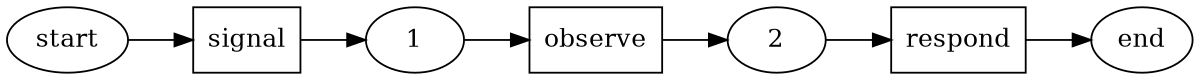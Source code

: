 digraph state_graph {
	rankdir=LR;
	size="8,5;"
	
	/* States */
	swarm_start [label = "start"];
	swarm_1 [label = "1"];
	swarm_2 [label = "2"];
	swarm_end [label = "end"];
	
	/* Functions */
	signal  [label = "signal", shape = rect];
	observe  [label = "observe", shape = rect];
	respond    [label = "respond", shape = rect];
	
	/* Transitions */
	swarm_start -> signal [ label = ""];
	signal -> swarm_1;
	
	swarm_1 -> observe [ label = ""];
	observe -> swarm_2;
	
	swarm_2 -> respond [ label = ""];
	respond -> swarm_end;
}